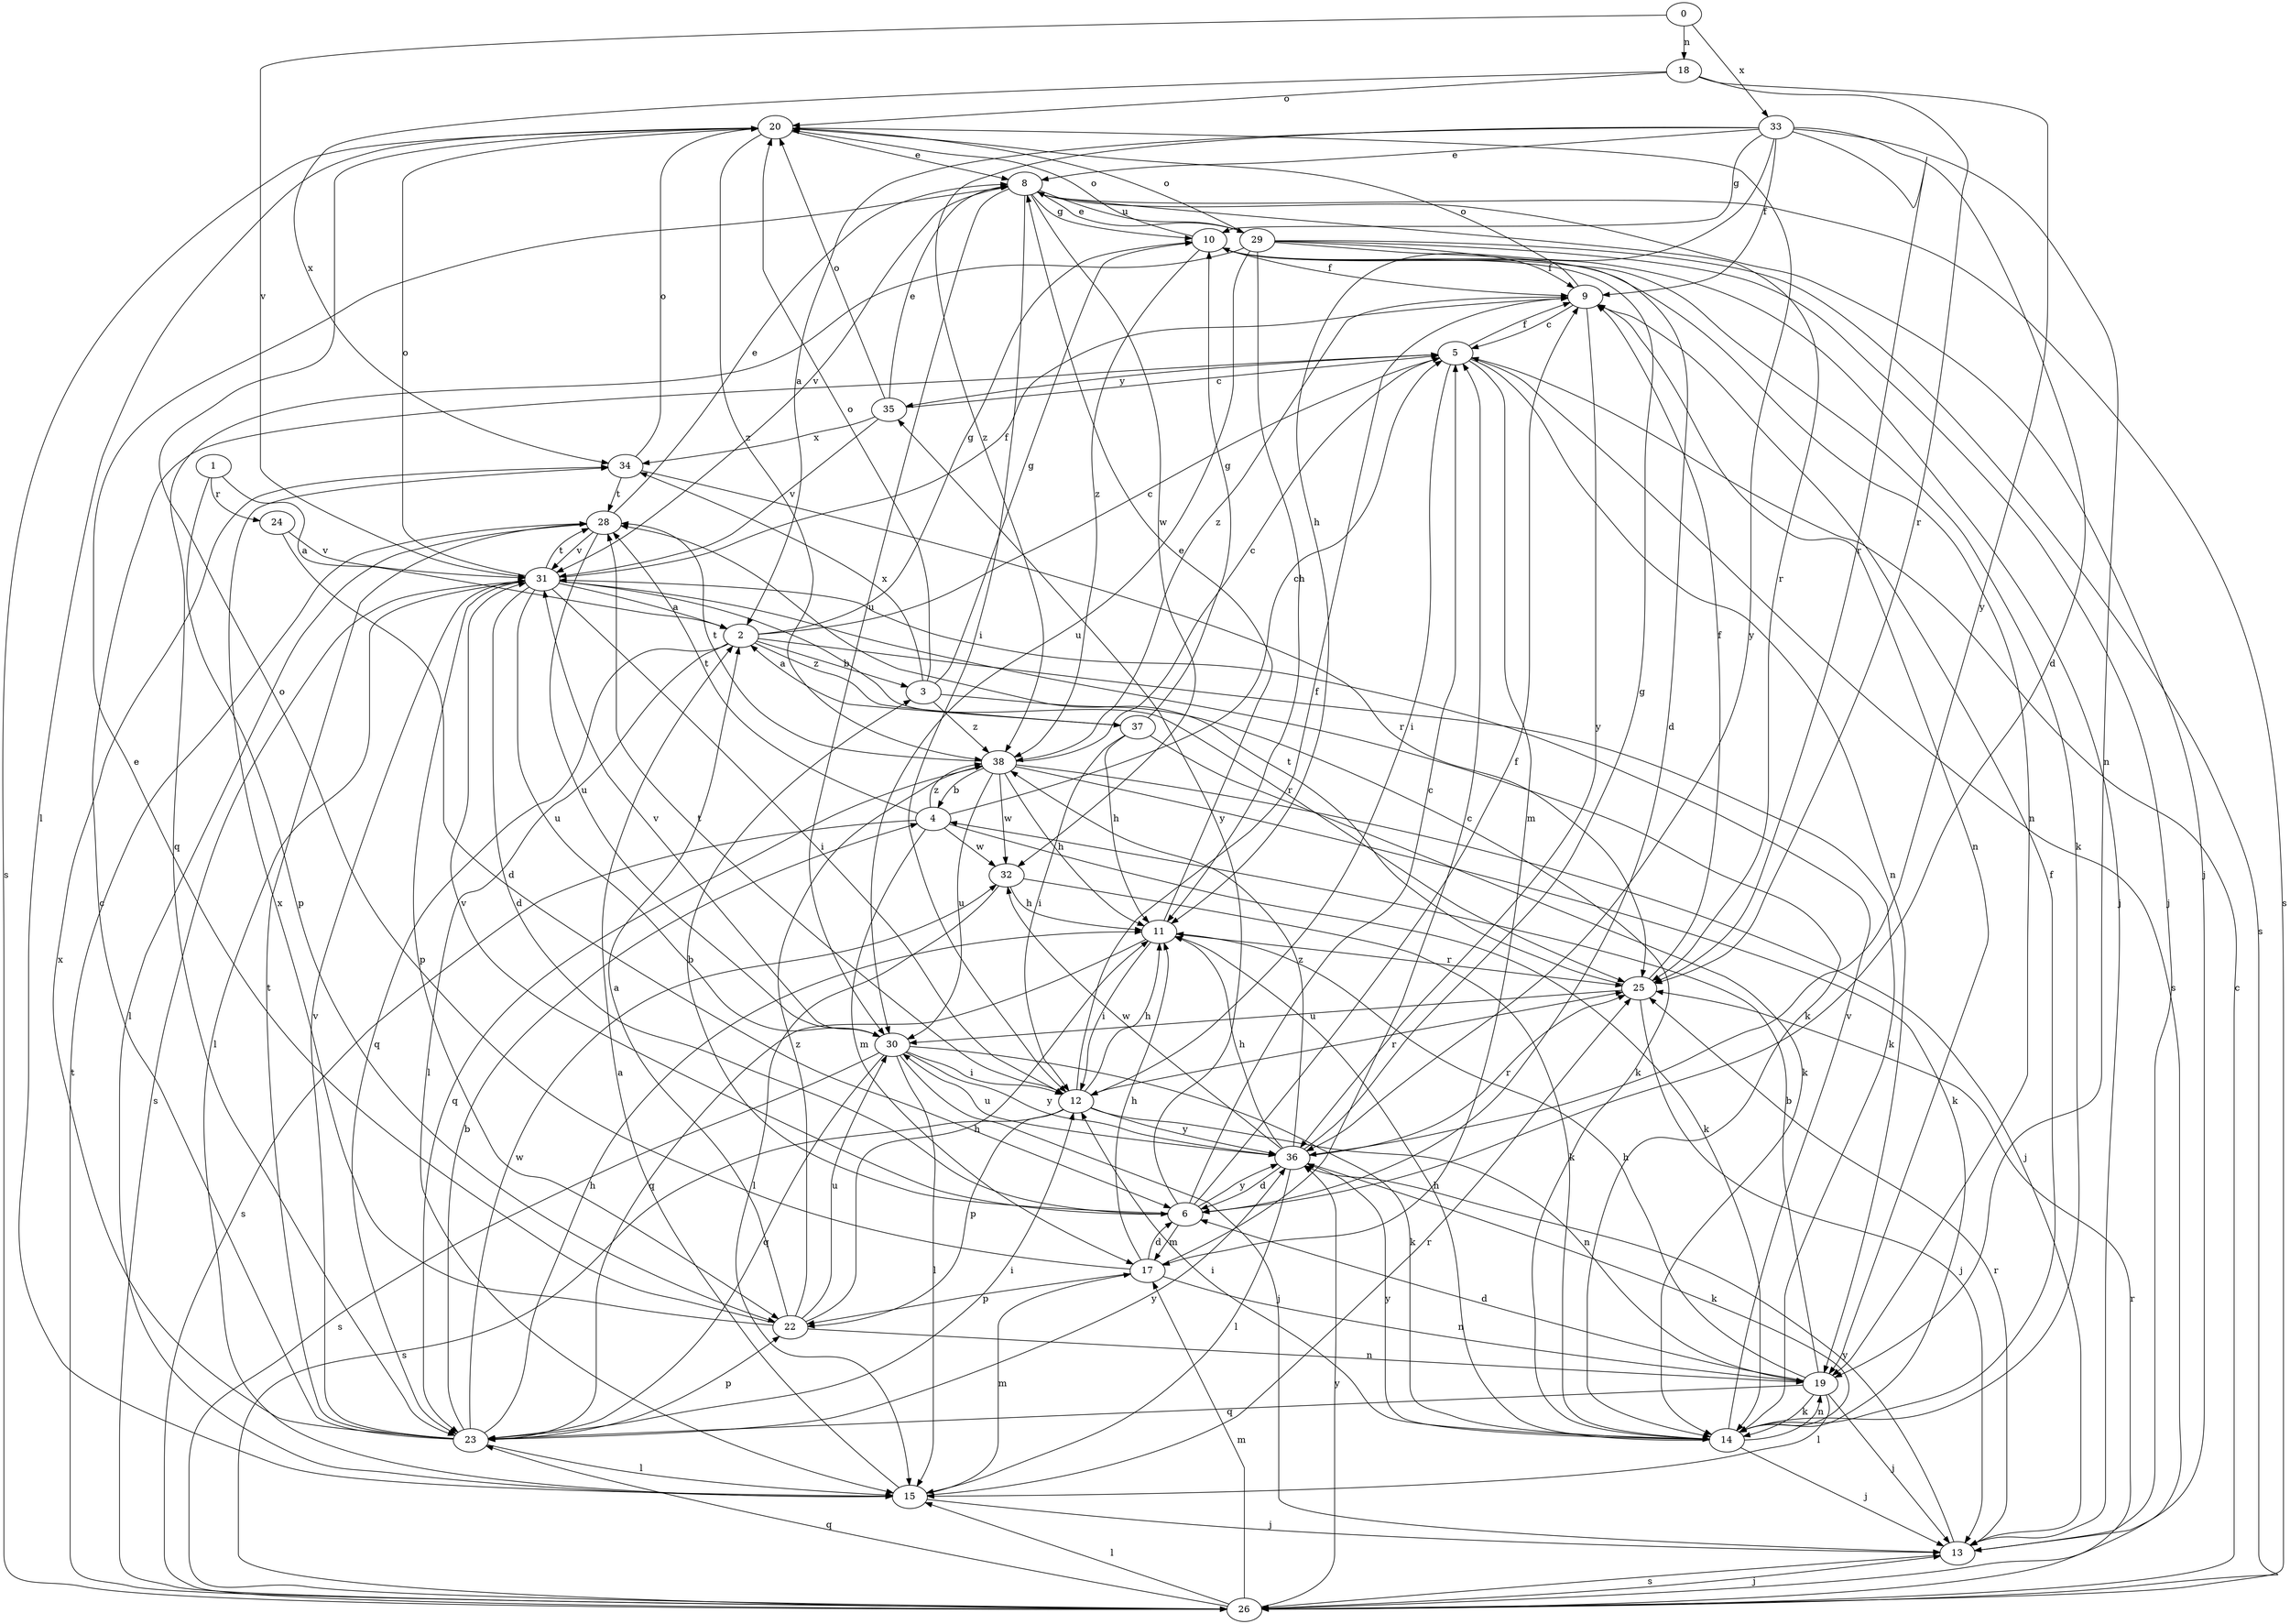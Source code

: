 strict digraph  {
0;
1;
2;
3;
4;
5;
6;
8;
9;
10;
11;
12;
13;
14;
15;
17;
18;
19;
20;
22;
23;
24;
25;
26;
28;
29;
30;
31;
32;
33;
34;
35;
36;
37;
38;
0 -> 18  [label=n];
0 -> 31  [label=v];
0 -> 33  [label=x];
1 -> 2  [label=a];
1 -> 22  [label=p];
1 -> 24  [label=r];
2 -> 3  [label=b];
2 -> 5  [label=c];
2 -> 10  [label=g];
2 -> 14  [label=k];
2 -> 15  [label=l];
2 -> 23  [label=q];
2 -> 37  [label=z];
3 -> 10  [label=g];
3 -> 14  [label=k];
3 -> 20  [label=o];
3 -> 34  [label=x];
3 -> 38  [label=z];
4 -> 5  [label=c];
4 -> 14  [label=k];
4 -> 17  [label=m];
4 -> 26  [label=s];
4 -> 28  [label=t];
4 -> 32  [label=w];
4 -> 38  [label=z];
5 -> 9  [label=f];
5 -> 12  [label=i];
5 -> 17  [label=m];
5 -> 19  [label=n];
5 -> 26  [label=s];
5 -> 35  [label=y];
6 -> 3  [label=b];
6 -> 5  [label=c];
6 -> 9  [label=f];
6 -> 17  [label=m];
6 -> 31  [label=v];
6 -> 35  [label=y];
6 -> 36  [label=y];
8 -> 10  [label=g];
8 -> 12  [label=i];
8 -> 13  [label=j];
8 -> 25  [label=r];
8 -> 26  [label=s];
8 -> 29  [label=u];
8 -> 30  [label=u];
8 -> 31  [label=v];
8 -> 32  [label=w];
9 -> 5  [label=c];
9 -> 19  [label=n];
9 -> 20  [label=o];
9 -> 36  [label=y];
9 -> 38  [label=z];
10 -> 9  [label=f];
10 -> 13  [label=j];
10 -> 14  [label=k];
10 -> 19  [label=n];
10 -> 20  [label=o];
10 -> 38  [label=z];
11 -> 8  [label=e];
11 -> 12  [label=i];
11 -> 23  [label=q];
11 -> 25  [label=r];
12 -> 9  [label=f];
12 -> 11  [label=h];
12 -> 19  [label=n];
12 -> 22  [label=p];
12 -> 25  [label=r];
12 -> 26  [label=s];
12 -> 28  [label=t];
12 -> 36  [label=y];
13 -> 25  [label=r];
13 -> 26  [label=s];
13 -> 36  [label=y];
14 -> 9  [label=f];
14 -> 11  [label=h];
14 -> 12  [label=i];
14 -> 13  [label=j];
14 -> 19  [label=n];
14 -> 31  [label=v];
14 -> 36  [label=y];
15 -> 2  [label=a];
15 -> 13  [label=j];
15 -> 17  [label=m];
15 -> 25  [label=r];
17 -> 5  [label=c];
17 -> 6  [label=d];
17 -> 11  [label=h];
17 -> 19  [label=n];
17 -> 20  [label=o];
17 -> 22  [label=p];
18 -> 20  [label=o];
18 -> 25  [label=r];
18 -> 34  [label=x];
18 -> 36  [label=y];
19 -> 4  [label=b];
19 -> 6  [label=d];
19 -> 11  [label=h];
19 -> 13  [label=j];
19 -> 14  [label=k];
19 -> 15  [label=l];
19 -> 23  [label=q];
20 -> 8  [label=e];
20 -> 15  [label=l];
20 -> 26  [label=s];
20 -> 36  [label=y];
20 -> 38  [label=z];
22 -> 2  [label=a];
22 -> 8  [label=e];
22 -> 11  [label=h];
22 -> 19  [label=n];
22 -> 30  [label=u];
22 -> 34  [label=x];
22 -> 38  [label=z];
23 -> 4  [label=b];
23 -> 5  [label=c];
23 -> 11  [label=h];
23 -> 12  [label=i];
23 -> 15  [label=l];
23 -> 22  [label=p];
23 -> 28  [label=t];
23 -> 31  [label=v];
23 -> 32  [label=w];
23 -> 34  [label=x];
23 -> 36  [label=y];
24 -> 6  [label=d];
24 -> 31  [label=v];
25 -> 9  [label=f];
25 -> 13  [label=j];
25 -> 28  [label=t];
25 -> 30  [label=u];
26 -> 5  [label=c];
26 -> 13  [label=j];
26 -> 15  [label=l];
26 -> 17  [label=m];
26 -> 23  [label=q];
26 -> 25  [label=r];
26 -> 28  [label=t];
26 -> 36  [label=y];
28 -> 8  [label=e];
28 -> 15  [label=l];
28 -> 30  [label=u];
28 -> 31  [label=v];
29 -> 6  [label=d];
29 -> 8  [label=e];
29 -> 9  [label=f];
29 -> 11  [label=h];
29 -> 13  [label=j];
29 -> 20  [label=o];
29 -> 23  [label=q];
29 -> 26  [label=s];
29 -> 30  [label=u];
30 -> 12  [label=i];
30 -> 13  [label=j];
30 -> 14  [label=k];
30 -> 15  [label=l];
30 -> 23  [label=q];
30 -> 26  [label=s];
30 -> 31  [label=v];
30 -> 36  [label=y];
31 -> 2  [label=a];
31 -> 6  [label=d];
31 -> 9  [label=f];
31 -> 12  [label=i];
31 -> 14  [label=k];
31 -> 15  [label=l];
31 -> 20  [label=o];
31 -> 22  [label=p];
31 -> 25  [label=r];
31 -> 26  [label=s];
31 -> 28  [label=t];
31 -> 30  [label=u];
32 -> 11  [label=h];
32 -> 14  [label=k];
32 -> 15  [label=l];
33 -> 2  [label=a];
33 -> 6  [label=d];
33 -> 8  [label=e];
33 -> 9  [label=f];
33 -> 10  [label=g];
33 -> 11  [label=h];
33 -> 19  [label=n];
33 -> 25  [label=r];
33 -> 38  [label=z];
34 -> 20  [label=o];
34 -> 25  [label=r];
34 -> 28  [label=t];
35 -> 5  [label=c];
35 -> 8  [label=e];
35 -> 20  [label=o];
35 -> 31  [label=v];
35 -> 34  [label=x];
36 -> 6  [label=d];
36 -> 10  [label=g];
36 -> 11  [label=h];
36 -> 14  [label=k];
36 -> 15  [label=l];
36 -> 25  [label=r];
36 -> 30  [label=u];
36 -> 32  [label=w];
36 -> 38  [label=z];
37 -> 2  [label=a];
37 -> 10  [label=g];
37 -> 11  [label=h];
37 -> 12  [label=i];
37 -> 14  [label=k];
38 -> 4  [label=b];
38 -> 5  [label=c];
38 -> 11  [label=h];
38 -> 13  [label=j];
38 -> 14  [label=k];
38 -> 23  [label=q];
38 -> 28  [label=t];
38 -> 30  [label=u];
38 -> 32  [label=w];
}
